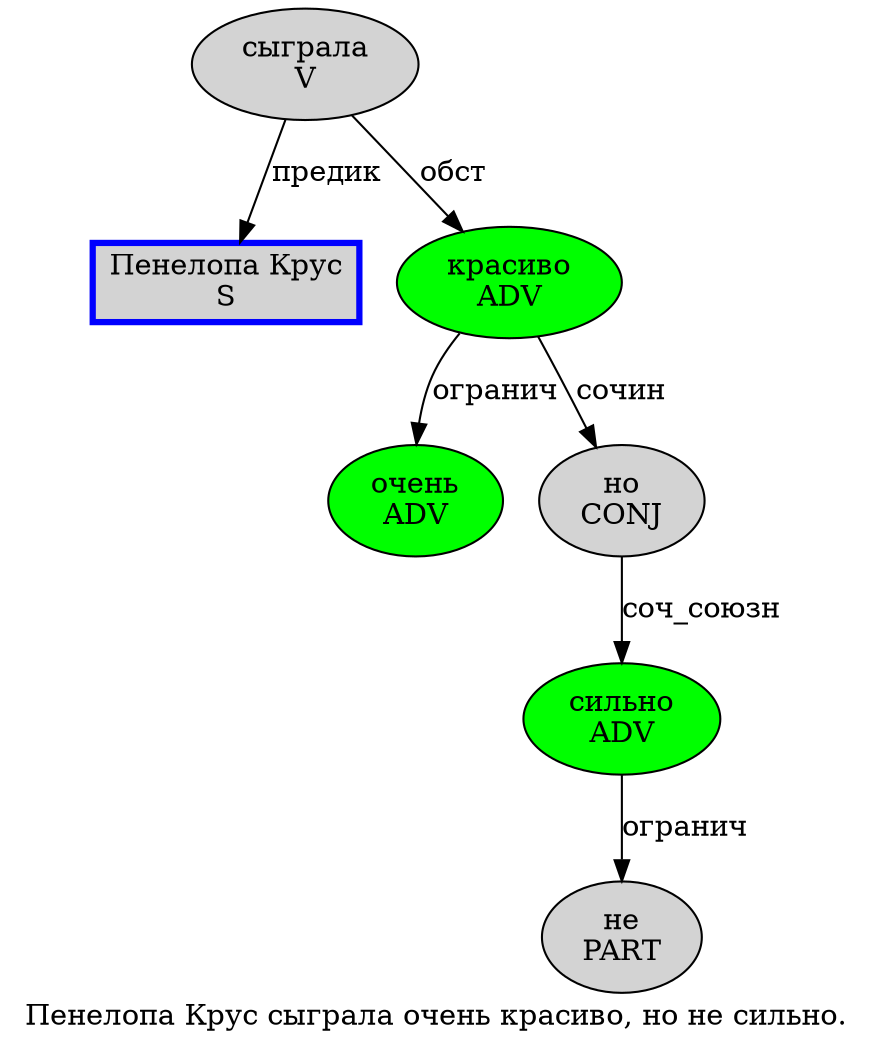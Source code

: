 digraph SENTENCE_13 {
	graph [label="Пенелопа Крус сыграла очень красиво, но не сильно."]
	node [style=filled]
		0 [label="Пенелопа Крус
S" color=blue fillcolor=lightgray penwidth=3 shape=box]
		1 [label="сыграла
V" color="" fillcolor=lightgray penwidth=1 shape=ellipse]
		2 [label="очень
ADV" color="" fillcolor=green penwidth=1 shape=ellipse]
		3 [label="красиво
ADV" color="" fillcolor=green penwidth=1 shape=ellipse]
		5 [label="но
CONJ" color="" fillcolor=lightgray penwidth=1 shape=ellipse]
		6 [label="не
PART" color="" fillcolor=lightgray penwidth=1 shape=ellipse]
		7 [label="сильно
ADV" color="" fillcolor=green penwidth=1 shape=ellipse]
			1 -> 0 [label="предик"]
			1 -> 3 [label="обст"]
			5 -> 7 [label="соч_союзн"]
			3 -> 2 [label="огранич"]
			3 -> 5 [label="сочин"]
			7 -> 6 [label="огранич"]
}